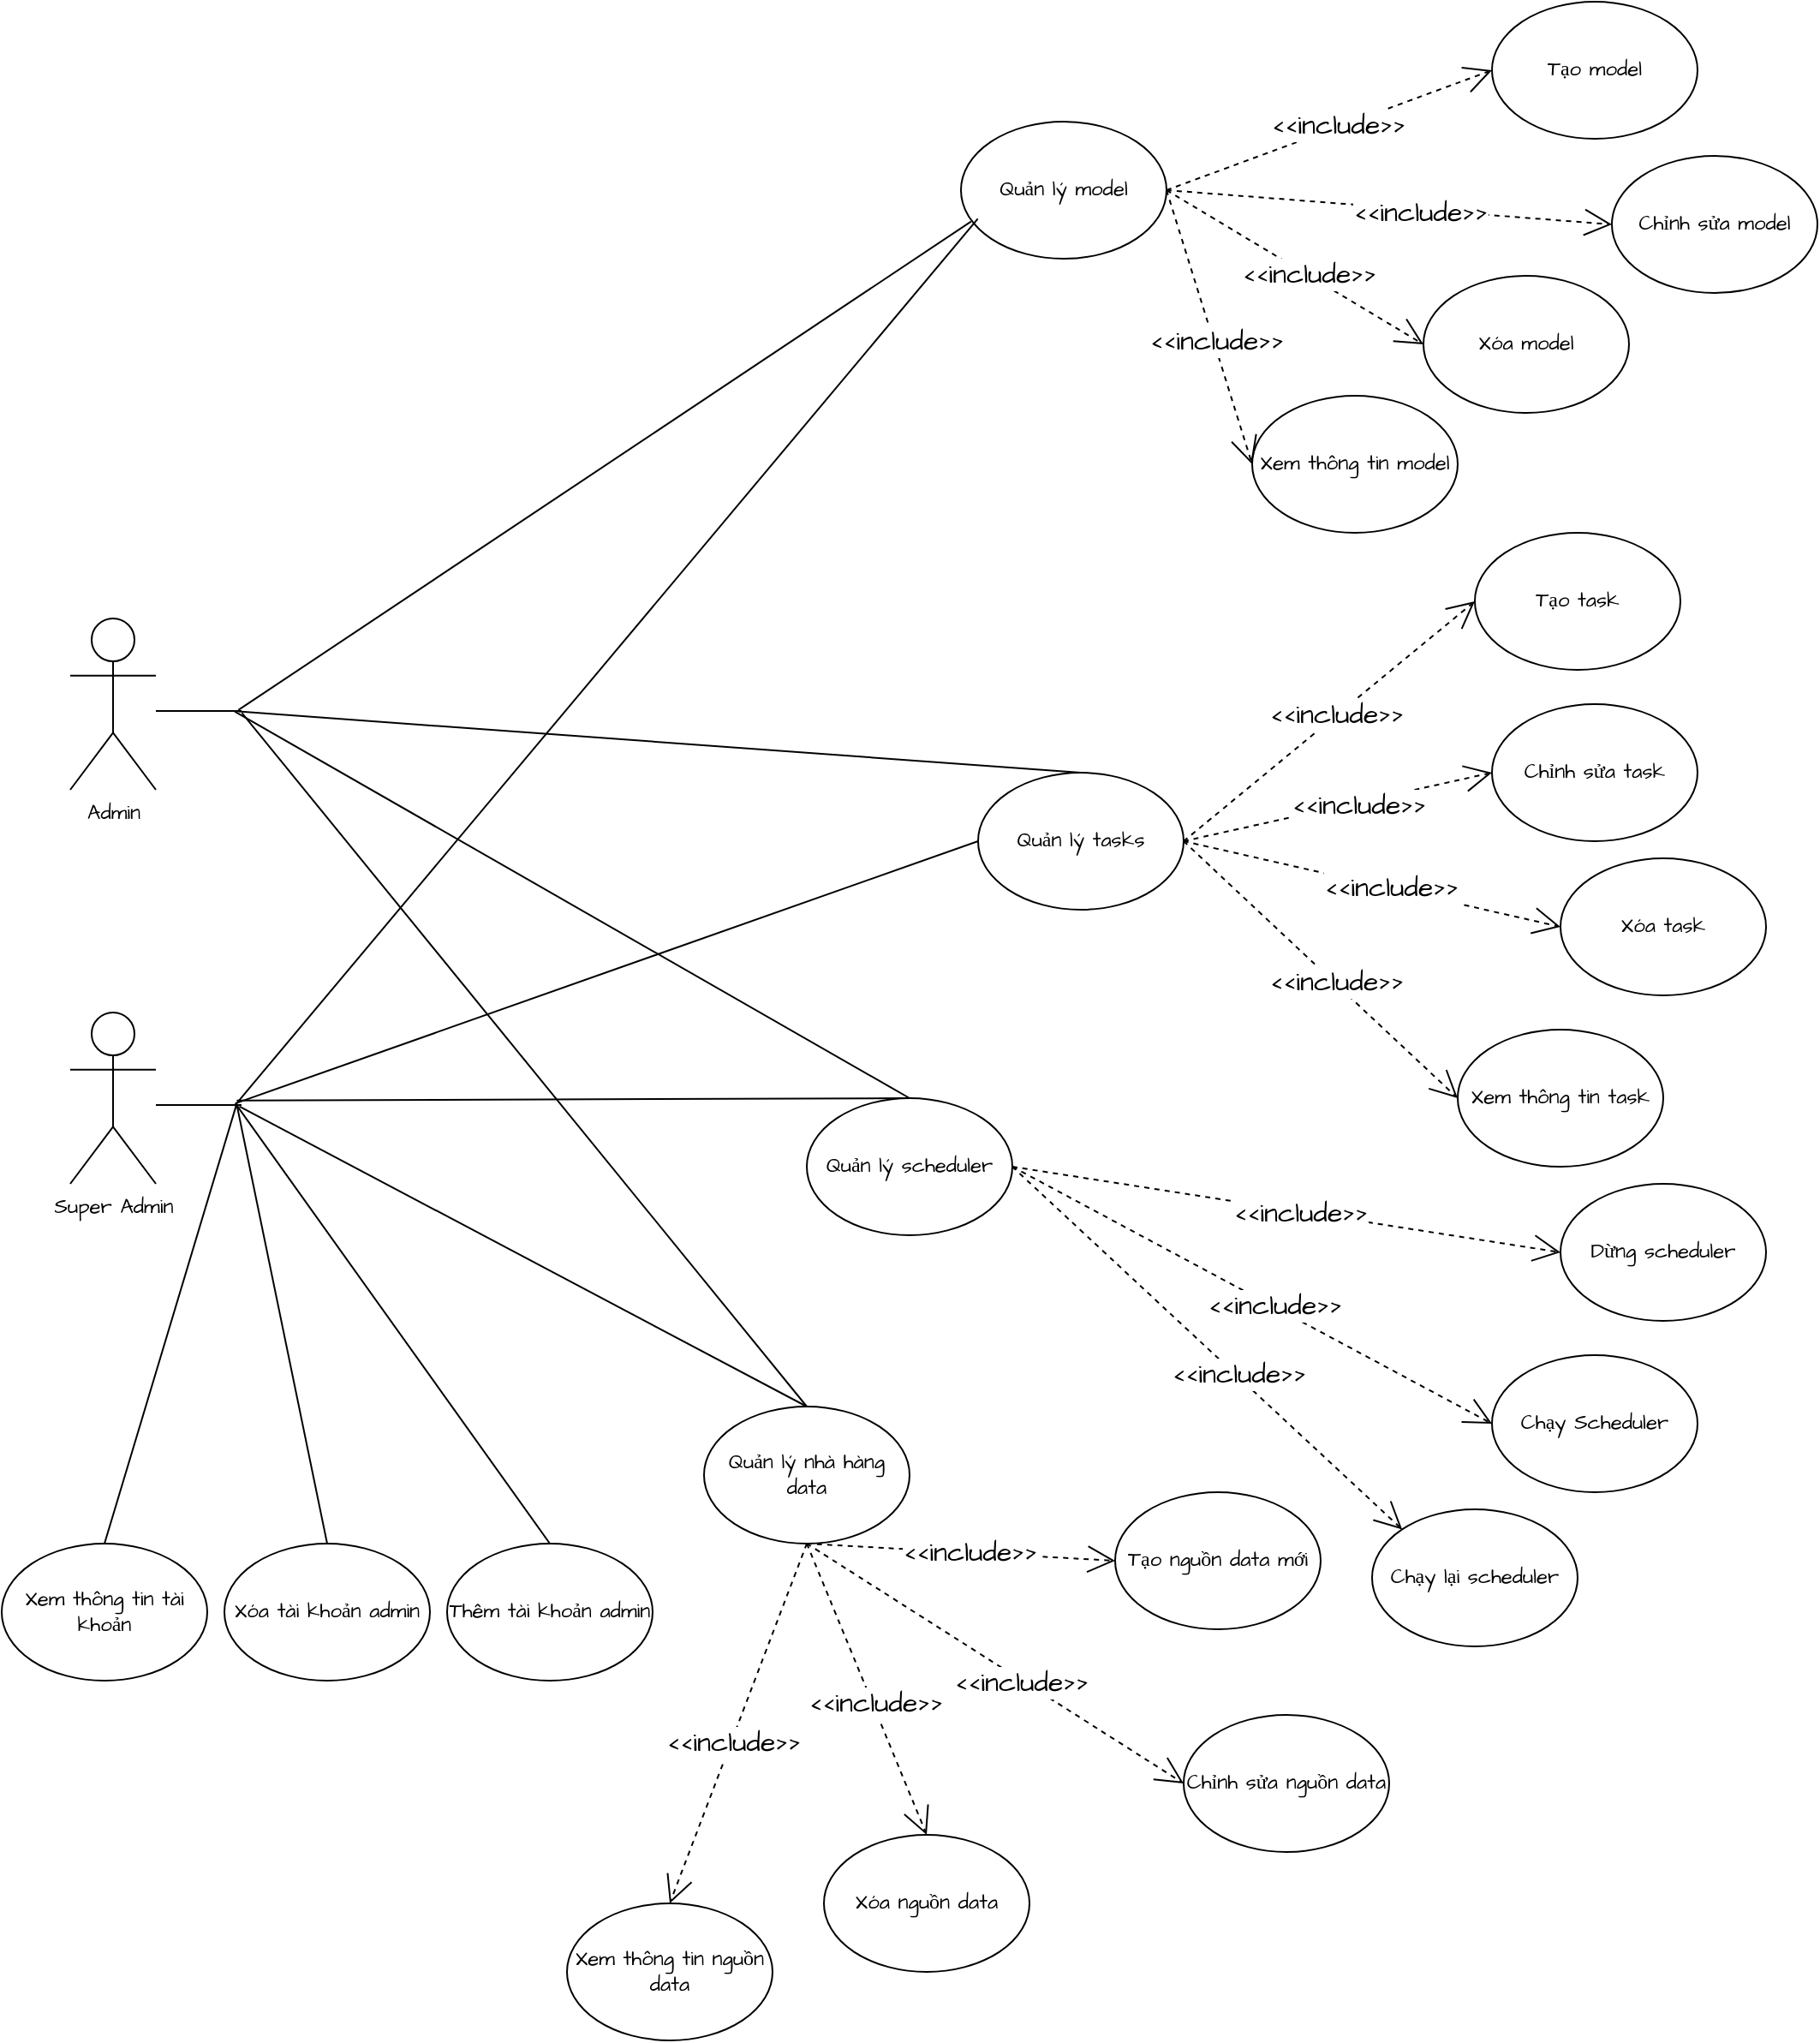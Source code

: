 <mxfile version="28.0.4">
  <diagram id="crDgKYAC4sgPaBMP0vJV" name="Page-1">
    <mxGraphModel dx="3426" dy="2045" grid="1" gridSize="10" guides="1" tooltips="1" connect="1" arrows="1" fold="1" page="1" pageScale="1" pageWidth="1100" pageHeight="850" math="0" shadow="0">
      <root>
        <mxCell id="0" />
        <mxCell id="1" parent="0" />
        <mxCell id="pz74ikTeV96kR6cz_8VZ-16" style="edgeStyle=none;curved=1;rounded=0;orthogonalLoop=1;jettySize=auto;html=1;exitX=0.963;exitY=0.434;exitDx=0;exitDy=0;exitPerimeter=0;entryX=0.049;entryY=0.729;entryDx=0;entryDy=0;fontFamily=Architects Daughter;fontSource=https%3A%2F%2Ffonts.googleapis.com%2Fcss%3Ffamily%3DArchitects%2BDaughter;fontSize=16;startSize=14;endArrow=none;endSize=14;sourcePerimeterSpacing=8;targetPerimeterSpacing=8;endFill=0;entryPerimeter=0;" edge="1" parent="1" source="pz74ikTeV96kR6cz_8VZ-74" target="pz74ikTeV96kR6cz_8VZ-12">
          <mxGeometry relative="1" as="geometry" />
        </mxCell>
        <mxCell id="pz74ikTeV96kR6cz_8VZ-24" style="edgeStyle=none;curved=1;rounded=0;orthogonalLoop=1;jettySize=auto;html=1;exitX=0.963;exitY=0.539;exitDx=0;exitDy=0;exitPerimeter=0;entryX=0.5;entryY=0;entryDx=0;entryDy=0;fontFamily=Architects Daughter;fontSource=https%3A%2F%2Ffonts.googleapis.com%2Fcss%3Ffamily%3DArchitects%2BDaughter;fontSize=16;startSize=14;endArrow=none;endSize=14;sourcePerimeterSpacing=8;targetPerimeterSpacing=8;endFill=0;" edge="1" parent="1" source="pz74ikTeV96kR6cz_8VZ-74" target="pz74ikTeV96kR6cz_8VZ-23">
          <mxGeometry relative="1" as="geometry" />
        </mxCell>
        <mxCell id="pz74ikTeV96kR6cz_8VZ-26" style="edgeStyle=none;curved=1;rounded=0;orthogonalLoop=1;jettySize=auto;html=1;exitX=0.921;exitY=0.539;exitDx=0;exitDy=0;exitPerimeter=0;entryX=0.5;entryY=0;entryDx=0;entryDy=0;fontFamily=Architects Daughter;fontSource=https%3A%2F%2Ffonts.googleapis.com%2Fcss%3Ffamily%3DArchitects%2BDaughter;fontSize=16;startSize=14;endArrow=none;endSize=14;sourcePerimeterSpacing=8;targetPerimeterSpacing=8;endFill=0;" edge="1" parent="1" source="pz74ikTeV96kR6cz_8VZ-74" target="pz74ikTeV96kR6cz_8VZ-25">
          <mxGeometry relative="1" as="geometry" />
        </mxCell>
        <mxCell id="pz74ikTeV96kR6cz_8VZ-28" style="edgeStyle=none;curved=1;rounded=0;orthogonalLoop=1;jettySize=auto;html=1;exitX=1.005;exitY=0.645;exitDx=0;exitDy=0;exitPerimeter=0;entryX=0.5;entryY=0;entryDx=0;entryDy=0;fontFamily=Architects Daughter;fontSource=https%3A%2F%2Ffonts.googleapis.com%2Fcss%3Ffamily%3DArchitects%2BDaughter;fontSize=16;startSize=14;endArrow=none;endSize=14;sourcePerimeterSpacing=8;targetPerimeterSpacing=8;endFill=0;" edge="1" parent="1" source="pz74ikTeV96kR6cz_8VZ-74" target="pz74ikTeV96kR6cz_8VZ-27">
          <mxGeometry relative="1" as="geometry" />
        </mxCell>
        <mxCell id="pz74ikTeV96kR6cz_8VZ-2" value="Admin" style="shape=umlActor;verticalLabelPosition=bottom;verticalAlign=top;html=1;outlineConnect=0;fontFamily=Architects Daughter;fontSource=https%3A%2F%2Ffonts.googleapis.com%2Fcss%3Ffamily%3DArchitects%2BDaughter;" vertex="1" parent="1">
          <mxGeometry x="-50" y="320" width="50" height="100" as="geometry" />
        </mxCell>
        <mxCell id="pz74ikTeV96kR6cz_8VZ-5" value="Tạo model" style="ellipse;whiteSpace=wrap;html=1;fontFamily=Architects Daughter;fontSource=https%3A%2F%2Ffonts.googleapis.com%2Fcss%3Ffamily%3DArchitects%2BDaughter;" vertex="1" parent="1">
          <mxGeometry x="780" y="-40" width="120" height="80" as="geometry" />
        </mxCell>
        <mxCell id="pz74ikTeV96kR6cz_8VZ-7" value="Chỉnh sửa model" style="ellipse;whiteSpace=wrap;html=1;fontFamily=Architects Daughter;fontSource=https%3A%2F%2Ffonts.googleapis.com%2Fcss%3Ffamily%3DArchitects%2BDaughter;" vertex="1" parent="1">
          <mxGeometry x="850" y="50" width="120" height="80" as="geometry" />
        </mxCell>
        <mxCell id="pz74ikTeV96kR6cz_8VZ-9" value="Xóa model" style="ellipse;whiteSpace=wrap;html=1;fontFamily=Architects Daughter;fontSource=https%3A%2F%2Ffonts.googleapis.com%2Fcss%3Ffamily%3DArchitects%2BDaughter;" vertex="1" parent="1">
          <mxGeometry x="740" y="120" width="120" height="80" as="geometry" />
        </mxCell>
        <mxCell id="pz74ikTeV96kR6cz_8VZ-13" style="edgeStyle=none;curved=1;rounded=0;orthogonalLoop=1;jettySize=auto;html=1;exitX=1;exitY=0.5;exitDx=0;exitDy=0;entryX=0;entryY=0.5;entryDx=0;entryDy=0;fontFamily=Architects Daughter;fontSource=https%3A%2F%2Ffonts.googleapis.com%2Fcss%3Ffamily%3DArchitects%2BDaughter;fontSize=16;startSize=14;endArrow=open;endSize=14;sourcePerimeterSpacing=8;targetPerimeterSpacing=8;dashed=1;" edge="1" parent="1" source="pz74ikTeV96kR6cz_8VZ-12" target="pz74ikTeV96kR6cz_8VZ-5">
          <mxGeometry relative="1" as="geometry" />
        </mxCell>
        <mxCell id="pz74ikTeV96kR6cz_8VZ-17" value="&amp;lt;&amp;lt;include&amp;gt;&amp;gt;" style="edgeLabel;html=1;align=center;verticalAlign=middle;resizable=0;points=[];fontSize=16;fontFamily=Architects Daughter;fontSource=https%3A%2F%2Ffonts.googleapis.com%2Fcss%3Ffamily%3DArchitects%2BDaughter;" vertex="1" connectable="0" parent="pz74ikTeV96kR6cz_8VZ-13">
          <mxGeometry x="0.053" y="1" relative="1" as="geometry">
            <mxPoint as="offset" />
          </mxGeometry>
        </mxCell>
        <mxCell id="pz74ikTeV96kR6cz_8VZ-14" style="edgeStyle=none;curved=1;rounded=0;orthogonalLoop=1;jettySize=auto;html=1;exitX=1;exitY=0.5;exitDx=0;exitDy=0;entryX=0;entryY=0.5;entryDx=0;entryDy=0;fontFamily=Architects Daughter;fontSource=https%3A%2F%2Ffonts.googleapis.com%2Fcss%3Ffamily%3DArchitects%2BDaughter;fontSize=16;startSize=14;endArrow=open;endSize=14;sourcePerimeterSpacing=8;targetPerimeterSpacing=8;dashed=1;" edge="1" parent="1" source="pz74ikTeV96kR6cz_8VZ-12" target="pz74ikTeV96kR6cz_8VZ-7">
          <mxGeometry relative="1" as="geometry" />
        </mxCell>
        <mxCell id="pz74ikTeV96kR6cz_8VZ-18" value="&amp;lt;&amp;lt;include&amp;gt;&amp;gt;" style="edgeLabel;html=1;align=center;verticalAlign=middle;resizable=0;points=[];fontSize=16;fontFamily=Architects Daughter;fontSource=https%3A%2F%2Ffonts.googleapis.com%2Fcss%3Ffamily%3DArchitects%2BDaughter;" vertex="1" connectable="0" parent="pz74ikTeV96kR6cz_8VZ-14">
          <mxGeometry x="0.136" y="-1" relative="1" as="geometry">
            <mxPoint as="offset" />
          </mxGeometry>
        </mxCell>
        <mxCell id="pz74ikTeV96kR6cz_8VZ-15" style="edgeStyle=none;curved=1;rounded=0;orthogonalLoop=1;jettySize=auto;html=1;exitX=1;exitY=0.5;exitDx=0;exitDy=0;entryX=0;entryY=0.5;entryDx=0;entryDy=0;fontFamily=Architects Daughter;fontSource=https%3A%2F%2Ffonts.googleapis.com%2Fcss%3Ffamily%3DArchitects%2BDaughter;fontSize=16;startSize=14;endArrow=open;endSize=14;sourcePerimeterSpacing=8;targetPerimeterSpacing=8;dashed=1;" edge="1" parent="1" source="pz74ikTeV96kR6cz_8VZ-12" target="pz74ikTeV96kR6cz_8VZ-9">
          <mxGeometry relative="1" as="geometry" />
        </mxCell>
        <mxCell id="pz74ikTeV96kR6cz_8VZ-19" value="&amp;lt;&amp;lt;include&amp;gt;&amp;gt;" style="edgeLabel;html=1;align=center;verticalAlign=middle;resizable=0;points=[];fontSize=16;fontFamily=Architects Daughter;fontSource=https%3A%2F%2Ffonts.googleapis.com%2Fcss%3Ffamily%3DArchitects%2BDaughter;" vertex="1" connectable="0" parent="pz74ikTeV96kR6cz_8VZ-15">
          <mxGeometry x="0.1" y="1" relative="1" as="geometry">
            <mxPoint as="offset" />
          </mxGeometry>
        </mxCell>
        <mxCell id="pz74ikTeV96kR6cz_8VZ-12" value="Quản lý model" style="ellipse;whiteSpace=wrap;html=1;fontFamily=Architects Daughter;fontSource=https%3A%2F%2Ffonts.googleapis.com%2Fcss%3Ffamily%3DArchitects%2BDaughter;" vertex="1" parent="1">
          <mxGeometry x="470" y="30" width="120" height="80" as="geometry" />
        </mxCell>
        <mxCell id="pz74ikTeV96kR6cz_8VZ-20" value="Xem thông tin model" style="ellipse;whiteSpace=wrap;html=1;fontFamily=Architects Daughter;fontSource=https%3A%2F%2Ffonts.googleapis.com%2Fcss%3Ffamily%3DArchitects%2BDaughter;" vertex="1" parent="1">
          <mxGeometry x="640" y="190" width="120" height="80" as="geometry" />
        </mxCell>
        <mxCell id="pz74ikTeV96kR6cz_8VZ-21" style="edgeStyle=none;curved=1;rounded=0;orthogonalLoop=1;jettySize=auto;html=1;exitX=1;exitY=0.5;exitDx=0;exitDy=0;entryX=0;entryY=0.5;entryDx=0;entryDy=0;fontFamily=Architects Daughter;fontSource=https%3A%2F%2Ffonts.googleapis.com%2Fcss%3Ffamily%3DArchitects%2BDaughter;fontSize=16;startSize=14;endArrow=open;endSize=14;sourcePerimeterSpacing=8;targetPerimeterSpacing=8;dashed=1;" edge="1" parent="1" source="pz74ikTeV96kR6cz_8VZ-12" target="pz74ikTeV96kR6cz_8VZ-20">
          <mxGeometry relative="1" as="geometry">
            <mxPoint x="600" y="120" as="sourcePoint" />
            <mxPoint x="860" y="260" as="targetPoint" />
          </mxGeometry>
        </mxCell>
        <mxCell id="pz74ikTeV96kR6cz_8VZ-22" value="&amp;lt;&amp;lt;include&amp;gt;&amp;gt;" style="edgeLabel;html=1;align=center;verticalAlign=middle;resizable=0;points=[];fontSize=16;fontFamily=Architects Daughter;fontSource=https%3A%2F%2Ffonts.googleapis.com%2Fcss%3Ffamily%3DArchitects%2BDaughter;" vertex="1" connectable="0" parent="pz74ikTeV96kR6cz_8VZ-21">
          <mxGeometry x="0.1" y="1" relative="1" as="geometry">
            <mxPoint as="offset" />
          </mxGeometry>
        </mxCell>
        <mxCell id="pz74ikTeV96kR6cz_8VZ-23" value="Quản lý tasks" style="ellipse;whiteSpace=wrap;html=1;fontFamily=Architects Daughter;fontSource=https%3A%2F%2Ffonts.googleapis.com%2Fcss%3Ffamily%3DArchitects%2BDaughter;" vertex="1" parent="1">
          <mxGeometry x="480" y="410" width="120" height="80" as="geometry" />
        </mxCell>
        <mxCell id="pz74ikTeV96kR6cz_8VZ-45" style="edgeStyle=none;curved=1;rounded=0;orthogonalLoop=1;jettySize=auto;html=1;exitX=1;exitY=0.5;exitDx=0;exitDy=0;entryX=0;entryY=0.5;entryDx=0;entryDy=0;fontFamily=Architects Daughter;fontSource=https%3A%2F%2Ffonts.googleapis.com%2Fcss%3Ffamily%3DArchitects%2BDaughter;fontSize=16;startSize=14;endArrow=open;endSize=14;sourcePerimeterSpacing=8;targetPerimeterSpacing=8;dashed=1;" edge="1" parent="1" source="pz74ikTeV96kR6cz_8VZ-25" target="pz74ikTeV96kR6cz_8VZ-42">
          <mxGeometry relative="1" as="geometry" />
        </mxCell>
        <mxCell id="pz74ikTeV96kR6cz_8VZ-48" value="&amp;lt;&amp;lt;include&amp;gt;&amp;gt;" style="edgeLabel;html=1;align=center;verticalAlign=middle;resizable=0;points=[];fontSize=16;fontFamily=Architects Daughter;fontSource=https%3A%2F%2Ffonts.googleapis.com%2Fcss%3Ffamily%3DArchitects%2BDaughter;" vertex="1" connectable="0" parent="pz74ikTeV96kR6cz_8VZ-45">
          <mxGeometry x="0.056" relative="1" as="geometry">
            <mxPoint x="-1" as="offset" />
          </mxGeometry>
        </mxCell>
        <mxCell id="pz74ikTeV96kR6cz_8VZ-46" style="edgeStyle=none;curved=1;rounded=0;orthogonalLoop=1;jettySize=auto;html=1;exitX=1;exitY=0.5;exitDx=0;exitDy=0;entryX=0;entryY=0.5;entryDx=0;entryDy=0;fontFamily=Architects Daughter;fontSource=https%3A%2F%2Ffonts.googleapis.com%2Fcss%3Ffamily%3DArchitects%2BDaughter;fontSize=16;startSize=14;endArrow=open;endSize=14;sourcePerimeterSpacing=8;targetPerimeterSpacing=8;dashed=1;" edge="1" parent="1" source="pz74ikTeV96kR6cz_8VZ-25" target="pz74ikTeV96kR6cz_8VZ-43">
          <mxGeometry relative="1" as="geometry" />
        </mxCell>
        <mxCell id="pz74ikTeV96kR6cz_8VZ-49" value="&amp;lt;&amp;lt;include&amp;gt;&amp;gt;" style="edgeLabel;html=1;align=center;verticalAlign=middle;resizable=0;points=[];fontSize=16;fontFamily=Architects Daughter;fontSource=https%3A%2F%2Ffonts.googleapis.com%2Fcss%3Ffamily%3DArchitects%2BDaughter;" vertex="1" connectable="0" parent="pz74ikTeV96kR6cz_8VZ-46">
          <mxGeometry x="0.09" y="1" relative="1" as="geometry">
            <mxPoint as="offset" />
          </mxGeometry>
        </mxCell>
        <mxCell id="pz74ikTeV96kR6cz_8VZ-47" style="edgeStyle=none;curved=1;rounded=0;orthogonalLoop=1;jettySize=auto;html=1;exitX=1;exitY=0.5;exitDx=0;exitDy=0;entryX=0;entryY=0;entryDx=0;entryDy=0;fontFamily=Architects Daughter;fontSource=https%3A%2F%2Ffonts.googleapis.com%2Fcss%3Ffamily%3DArchitects%2BDaughter;fontSize=16;startSize=14;endArrow=open;endSize=14;sourcePerimeterSpacing=8;targetPerimeterSpacing=8;dashed=1;" edge="1" parent="1" source="pz74ikTeV96kR6cz_8VZ-25" target="pz74ikTeV96kR6cz_8VZ-44">
          <mxGeometry relative="1" as="geometry" />
        </mxCell>
        <mxCell id="pz74ikTeV96kR6cz_8VZ-50" value="&amp;lt;&amp;lt;include&amp;gt;&amp;gt;" style="edgeLabel;html=1;align=center;verticalAlign=middle;resizable=0;points=[];fontSize=16;fontFamily=Architects Daughter;fontSource=https%3A%2F%2Ffonts.googleapis.com%2Fcss%3Ffamily%3DArchitects%2BDaughter;" vertex="1" connectable="0" parent="pz74ikTeV96kR6cz_8VZ-47">
          <mxGeometry x="0.149" y="1" relative="1" as="geometry">
            <mxPoint as="offset" />
          </mxGeometry>
        </mxCell>
        <mxCell id="pz74ikTeV96kR6cz_8VZ-25" value="Quản lý scheduler" style="ellipse;whiteSpace=wrap;html=1;fontFamily=Architects Daughter;fontSource=https%3A%2F%2Ffonts.googleapis.com%2Fcss%3Ffamily%3DArchitects%2BDaughter;" vertex="1" parent="1">
          <mxGeometry x="380" y="600" width="120" height="80" as="geometry" />
        </mxCell>
        <mxCell id="pz74ikTeV96kR6cz_8VZ-27" value="Quản lý nhà hàng data" style="ellipse;whiteSpace=wrap;html=1;fontFamily=Architects Daughter;fontSource=https%3A%2F%2Ffonts.googleapis.com%2Fcss%3Ffamily%3DArchitects%2BDaughter;" vertex="1" parent="1">
          <mxGeometry x="320" y="780" width="120" height="80" as="geometry" />
        </mxCell>
        <mxCell id="pz74ikTeV96kR6cz_8VZ-30" value="Tạo task" style="ellipse;whiteSpace=wrap;html=1;fontFamily=Architects Daughter;fontSource=https%3A%2F%2Ffonts.googleapis.com%2Fcss%3Ffamily%3DArchitects%2BDaughter;" vertex="1" parent="1">
          <mxGeometry x="770" y="270" width="120" height="80" as="geometry" />
        </mxCell>
        <mxCell id="pz74ikTeV96kR6cz_8VZ-31" value="Chỉnh sửa task" style="ellipse;whiteSpace=wrap;html=1;fontFamily=Architects Daughter;fontSource=https%3A%2F%2Ffonts.googleapis.com%2Fcss%3Ffamily%3DArchitects%2BDaughter;" vertex="1" parent="1">
          <mxGeometry x="780" y="370" width="120" height="80" as="geometry" />
        </mxCell>
        <mxCell id="pz74ikTeV96kR6cz_8VZ-32" value="Xóa task" style="ellipse;whiteSpace=wrap;html=1;fontFamily=Architects Daughter;fontSource=https%3A%2F%2Ffonts.googleapis.com%2Fcss%3Ffamily%3DArchitects%2BDaughter;" vertex="1" parent="1">
          <mxGeometry x="820" y="460" width="120" height="80" as="geometry" />
        </mxCell>
        <mxCell id="pz74ikTeV96kR6cz_8VZ-33" style="edgeStyle=none;curved=1;rounded=0;orthogonalLoop=1;jettySize=auto;html=1;exitX=1;exitY=0.5;exitDx=0;exitDy=0;entryX=0;entryY=0.5;entryDx=0;entryDy=0;fontFamily=Architects Daughter;fontSource=https%3A%2F%2Ffonts.googleapis.com%2Fcss%3Ffamily%3DArchitects%2BDaughter;fontSize=16;startSize=14;endArrow=open;endSize=14;sourcePerimeterSpacing=8;targetPerimeterSpacing=8;dashed=1;" edge="1" target="pz74ikTeV96kR6cz_8VZ-30" parent="1" source="pz74ikTeV96kR6cz_8VZ-23">
          <mxGeometry relative="1" as="geometry">
            <mxPoint x="780" y="440" as="sourcePoint" />
          </mxGeometry>
        </mxCell>
        <mxCell id="pz74ikTeV96kR6cz_8VZ-34" value="&amp;lt;&amp;lt;include&amp;gt;&amp;gt;" style="edgeLabel;html=1;align=center;verticalAlign=middle;resizable=0;points=[];fontSize=16;fontFamily=Architects Daughter;fontSource=https%3A%2F%2Ffonts.googleapis.com%2Fcss%3Ffamily%3DArchitects%2BDaughter;" vertex="1" connectable="0" parent="pz74ikTeV96kR6cz_8VZ-33">
          <mxGeometry x="0.053" y="1" relative="1" as="geometry">
            <mxPoint as="offset" />
          </mxGeometry>
        </mxCell>
        <mxCell id="pz74ikTeV96kR6cz_8VZ-35" style="edgeStyle=none;curved=1;rounded=0;orthogonalLoop=1;jettySize=auto;html=1;exitX=1;exitY=0.5;exitDx=0;exitDy=0;entryX=0;entryY=0.5;entryDx=0;entryDy=0;fontFamily=Architects Daughter;fontSource=https%3A%2F%2Ffonts.googleapis.com%2Fcss%3Ffamily%3DArchitects%2BDaughter;fontSize=16;startSize=14;endArrow=open;endSize=14;sourcePerimeterSpacing=8;targetPerimeterSpacing=8;dashed=1;" edge="1" target="pz74ikTeV96kR6cz_8VZ-31" parent="1" source="pz74ikTeV96kR6cz_8VZ-23">
          <mxGeometry relative="1" as="geometry">
            <mxPoint x="780" y="440" as="sourcePoint" />
          </mxGeometry>
        </mxCell>
        <mxCell id="pz74ikTeV96kR6cz_8VZ-36" value="&amp;lt;&amp;lt;include&amp;gt;&amp;gt;" style="edgeLabel;html=1;align=center;verticalAlign=middle;resizable=0;points=[];fontSize=16;fontFamily=Architects Daughter;fontSource=https%3A%2F%2Ffonts.googleapis.com%2Fcss%3Ffamily%3DArchitects%2BDaughter;" vertex="1" connectable="0" parent="pz74ikTeV96kR6cz_8VZ-35">
          <mxGeometry x="0.136" y="-1" relative="1" as="geometry">
            <mxPoint as="offset" />
          </mxGeometry>
        </mxCell>
        <mxCell id="pz74ikTeV96kR6cz_8VZ-37" style="edgeStyle=none;curved=1;rounded=0;orthogonalLoop=1;jettySize=auto;html=1;exitX=1;exitY=0.5;exitDx=0;exitDy=0;entryX=0;entryY=0.5;entryDx=0;entryDy=0;fontFamily=Architects Daughter;fontSource=https%3A%2F%2Ffonts.googleapis.com%2Fcss%3Ffamily%3DArchitects%2BDaughter;fontSize=16;startSize=14;endArrow=open;endSize=14;sourcePerimeterSpacing=8;targetPerimeterSpacing=8;dashed=1;" edge="1" target="pz74ikTeV96kR6cz_8VZ-32" parent="1" source="pz74ikTeV96kR6cz_8VZ-23">
          <mxGeometry relative="1" as="geometry">
            <mxPoint x="780" y="440" as="sourcePoint" />
          </mxGeometry>
        </mxCell>
        <mxCell id="pz74ikTeV96kR6cz_8VZ-38" value="&amp;lt;&amp;lt;include&amp;gt;&amp;gt;" style="edgeLabel;html=1;align=center;verticalAlign=middle;resizable=0;points=[];fontSize=16;fontFamily=Architects Daughter;fontSource=https%3A%2F%2Ffonts.googleapis.com%2Fcss%3Ffamily%3DArchitects%2BDaughter;" vertex="1" connectable="0" parent="pz74ikTeV96kR6cz_8VZ-37">
          <mxGeometry x="0.1" y="1" relative="1" as="geometry">
            <mxPoint as="offset" />
          </mxGeometry>
        </mxCell>
        <mxCell id="pz74ikTeV96kR6cz_8VZ-39" value="Xem thông tin task" style="ellipse;whiteSpace=wrap;html=1;fontFamily=Architects Daughter;fontSource=https%3A%2F%2Ffonts.googleapis.com%2Fcss%3Ffamily%3DArchitects%2BDaughter;" vertex="1" parent="1">
          <mxGeometry x="760" y="560" width="120" height="80" as="geometry" />
        </mxCell>
        <mxCell id="pz74ikTeV96kR6cz_8VZ-40" style="edgeStyle=none;curved=1;rounded=0;orthogonalLoop=1;jettySize=auto;html=1;exitX=1;exitY=0.5;exitDx=0;exitDy=0;entryX=0;entryY=0.5;entryDx=0;entryDy=0;fontFamily=Architects Daughter;fontSource=https%3A%2F%2Ffonts.googleapis.com%2Fcss%3Ffamily%3DArchitects%2BDaughter;fontSize=16;startSize=14;endArrow=open;endSize=14;sourcePerimeterSpacing=8;targetPerimeterSpacing=8;dashed=1;" edge="1" target="pz74ikTeV96kR6cz_8VZ-39" parent="1" source="pz74ikTeV96kR6cz_8VZ-23">
          <mxGeometry relative="1" as="geometry">
            <mxPoint x="780" y="440" as="sourcePoint" />
            <mxPoint x="1050" y="630" as="targetPoint" />
          </mxGeometry>
        </mxCell>
        <mxCell id="pz74ikTeV96kR6cz_8VZ-41" value="&amp;lt;&amp;lt;include&amp;gt;&amp;gt;" style="edgeLabel;html=1;align=center;verticalAlign=middle;resizable=0;points=[];fontSize=16;fontFamily=Architects Daughter;fontSource=https%3A%2F%2Ffonts.googleapis.com%2Fcss%3Ffamily%3DArchitects%2BDaughter;" vertex="1" connectable="0" parent="pz74ikTeV96kR6cz_8VZ-40">
          <mxGeometry x="0.1" y="1" relative="1" as="geometry">
            <mxPoint as="offset" />
          </mxGeometry>
        </mxCell>
        <mxCell id="pz74ikTeV96kR6cz_8VZ-42" value="Dừng scheduler" style="ellipse;whiteSpace=wrap;html=1;fontFamily=Architects Daughter;fontSource=https%3A%2F%2Ffonts.googleapis.com%2Fcss%3Ffamily%3DArchitects%2BDaughter;" vertex="1" parent="1">
          <mxGeometry x="820" y="650" width="120" height="80" as="geometry" />
        </mxCell>
        <mxCell id="pz74ikTeV96kR6cz_8VZ-43" value="Chạy Scheduler" style="ellipse;whiteSpace=wrap;html=1;fontFamily=Architects Daughter;fontSource=https%3A%2F%2Ffonts.googleapis.com%2Fcss%3Ffamily%3DArchitects%2BDaughter;" vertex="1" parent="1">
          <mxGeometry x="780" y="750" width="120" height="80" as="geometry" />
        </mxCell>
        <mxCell id="pz74ikTeV96kR6cz_8VZ-44" value="Chạy lại scheduler" style="ellipse;whiteSpace=wrap;html=1;fontFamily=Architects Daughter;fontSource=https%3A%2F%2Ffonts.googleapis.com%2Fcss%3Ffamily%3DArchitects%2BDaughter;" vertex="1" parent="1">
          <mxGeometry x="710" y="840" width="120" height="80" as="geometry" />
        </mxCell>
        <mxCell id="pz74ikTeV96kR6cz_8VZ-51" value="Tạo nguồn data mới" style="ellipse;whiteSpace=wrap;html=1;fontFamily=Architects Daughter;fontSource=https%3A%2F%2Ffonts.googleapis.com%2Fcss%3Ffamily%3DArchitects%2BDaughter;" vertex="1" parent="1">
          <mxGeometry x="560" y="830" width="120" height="80" as="geometry" />
        </mxCell>
        <mxCell id="pz74ikTeV96kR6cz_8VZ-52" value="Chỉnh sửa nguồn data" style="ellipse;whiteSpace=wrap;html=1;fontFamily=Architects Daughter;fontSource=https%3A%2F%2Ffonts.googleapis.com%2Fcss%3Ffamily%3DArchitects%2BDaughter;" vertex="1" parent="1">
          <mxGeometry x="600" y="960" width="120" height="80" as="geometry" />
        </mxCell>
        <mxCell id="pz74ikTeV96kR6cz_8VZ-53" value="Xóa nguồn data" style="ellipse;whiteSpace=wrap;html=1;fontFamily=Architects Daughter;fontSource=https%3A%2F%2Ffonts.googleapis.com%2Fcss%3Ffamily%3DArchitects%2BDaughter;" vertex="1" parent="1">
          <mxGeometry x="390" y="1030" width="120" height="80" as="geometry" />
        </mxCell>
        <mxCell id="pz74ikTeV96kR6cz_8VZ-54" style="edgeStyle=none;curved=1;rounded=0;orthogonalLoop=1;jettySize=auto;html=1;exitX=0.5;exitY=1;exitDx=0;exitDy=0;entryX=0;entryY=0.5;entryDx=0;entryDy=0;fontFamily=Architects Daughter;fontSource=https%3A%2F%2Ffonts.googleapis.com%2Fcss%3Ffamily%3DArchitects%2BDaughter;fontSize=16;startSize=14;endArrow=open;endSize=14;sourcePerimeterSpacing=8;targetPerimeterSpacing=8;dashed=1;" edge="1" target="pz74ikTeV96kR6cz_8VZ-51" parent="1" source="pz74ikTeV96kR6cz_8VZ-27">
          <mxGeometry relative="1" as="geometry">
            <mxPoint x="350" y="960" as="sourcePoint" />
          </mxGeometry>
        </mxCell>
        <mxCell id="pz74ikTeV96kR6cz_8VZ-55" value="&amp;lt;&amp;lt;include&amp;gt;&amp;gt;" style="edgeLabel;html=1;align=center;verticalAlign=middle;resizable=0;points=[];fontSize=16;fontFamily=Architects Daughter;fontSource=https%3A%2F%2Ffonts.googleapis.com%2Fcss%3Ffamily%3DArchitects%2BDaughter;" vertex="1" connectable="0" parent="pz74ikTeV96kR6cz_8VZ-54">
          <mxGeometry x="0.053" y="1" relative="1" as="geometry">
            <mxPoint as="offset" />
          </mxGeometry>
        </mxCell>
        <mxCell id="pz74ikTeV96kR6cz_8VZ-56" style="edgeStyle=none;curved=1;rounded=0;orthogonalLoop=1;jettySize=auto;html=1;exitX=0.5;exitY=1;exitDx=0;exitDy=0;entryX=0;entryY=0.5;entryDx=0;entryDy=0;fontFamily=Architects Daughter;fontSource=https%3A%2F%2Ffonts.googleapis.com%2Fcss%3Ffamily%3DArchitects%2BDaughter;fontSize=16;startSize=14;endArrow=open;endSize=14;sourcePerimeterSpacing=8;targetPerimeterSpacing=8;dashed=1;" edge="1" target="pz74ikTeV96kR6cz_8VZ-52" parent="1" source="pz74ikTeV96kR6cz_8VZ-27">
          <mxGeometry relative="1" as="geometry">
            <mxPoint x="350" y="960" as="sourcePoint" />
          </mxGeometry>
        </mxCell>
        <mxCell id="pz74ikTeV96kR6cz_8VZ-57" value="&amp;lt;&amp;lt;include&amp;gt;&amp;gt;" style="edgeLabel;html=1;align=center;verticalAlign=middle;resizable=0;points=[];fontSize=16;fontFamily=Architects Daughter;fontSource=https%3A%2F%2Ffonts.googleapis.com%2Fcss%3Ffamily%3DArchitects%2BDaughter;" vertex="1" connectable="0" parent="pz74ikTeV96kR6cz_8VZ-56">
          <mxGeometry x="0.136" y="-1" relative="1" as="geometry">
            <mxPoint as="offset" />
          </mxGeometry>
        </mxCell>
        <mxCell id="pz74ikTeV96kR6cz_8VZ-58" style="edgeStyle=none;curved=1;rounded=0;orthogonalLoop=1;jettySize=auto;html=1;exitX=0.5;exitY=1;exitDx=0;exitDy=0;entryX=0.5;entryY=0;entryDx=0;entryDy=0;fontFamily=Architects Daughter;fontSource=https%3A%2F%2Ffonts.googleapis.com%2Fcss%3Ffamily%3DArchitects%2BDaughter;fontSize=16;startSize=14;endArrow=open;endSize=14;sourcePerimeterSpacing=8;targetPerimeterSpacing=8;dashed=1;" edge="1" target="pz74ikTeV96kR6cz_8VZ-53" parent="1" source="pz74ikTeV96kR6cz_8VZ-27">
          <mxGeometry relative="1" as="geometry">
            <mxPoint x="350" y="960" as="sourcePoint" />
          </mxGeometry>
        </mxCell>
        <mxCell id="pz74ikTeV96kR6cz_8VZ-59" value="&amp;lt;&amp;lt;include&amp;gt;&amp;gt;" style="edgeLabel;html=1;align=center;verticalAlign=middle;resizable=0;points=[];fontSize=16;fontFamily=Architects Daughter;fontSource=https%3A%2F%2Ffonts.googleapis.com%2Fcss%3Ffamily%3DArchitects%2BDaughter;" vertex="1" connectable="0" parent="pz74ikTeV96kR6cz_8VZ-58">
          <mxGeometry x="0.1" y="1" relative="1" as="geometry">
            <mxPoint as="offset" />
          </mxGeometry>
        </mxCell>
        <mxCell id="pz74ikTeV96kR6cz_8VZ-60" value="Xem thông tin nguồn&lt;div&gt;data&lt;/div&gt;" style="ellipse;whiteSpace=wrap;html=1;fontFamily=Architects Daughter;fontSource=https%3A%2F%2Ffonts.googleapis.com%2Fcss%3Ffamily%3DArchitects%2BDaughter;" vertex="1" parent="1">
          <mxGeometry x="240" y="1070" width="120" height="80" as="geometry" />
        </mxCell>
        <mxCell id="pz74ikTeV96kR6cz_8VZ-61" style="edgeStyle=none;curved=1;rounded=0;orthogonalLoop=1;jettySize=auto;html=1;exitX=0.5;exitY=1;exitDx=0;exitDy=0;entryX=0.5;entryY=0;entryDx=0;entryDy=0;fontFamily=Architects Daughter;fontSource=https%3A%2F%2Ffonts.googleapis.com%2Fcss%3Ffamily%3DArchitects%2BDaughter;fontSize=16;startSize=14;endArrow=open;endSize=14;sourcePerimeterSpacing=8;targetPerimeterSpacing=8;dashed=1;" edge="1" target="pz74ikTeV96kR6cz_8VZ-60" parent="1" source="pz74ikTeV96kR6cz_8VZ-27">
          <mxGeometry relative="1" as="geometry">
            <mxPoint x="350" y="960" as="sourcePoint" />
            <mxPoint x="620" y="1150" as="targetPoint" />
          </mxGeometry>
        </mxCell>
        <mxCell id="pz74ikTeV96kR6cz_8VZ-62" value="&amp;lt;&amp;lt;include&amp;gt;&amp;gt;" style="edgeLabel;html=1;align=center;verticalAlign=middle;resizable=0;points=[];fontSize=16;fontFamily=Architects Daughter;fontSource=https%3A%2F%2Ffonts.googleapis.com%2Fcss%3Ffamily%3DArchitects%2BDaughter;" vertex="1" connectable="0" parent="pz74ikTeV96kR6cz_8VZ-61">
          <mxGeometry x="0.1" y="1" relative="1" as="geometry">
            <mxPoint as="offset" />
          </mxGeometry>
        </mxCell>
        <mxCell id="pz74ikTeV96kR6cz_8VZ-67" style="edgeStyle=none;curved=1;rounded=0;orthogonalLoop=1;jettySize=auto;html=1;exitX=0.928;exitY=0.382;exitDx=0;exitDy=0;exitPerimeter=0;entryX=0.5;entryY=0;entryDx=0;entryDy=0;fontFamily=Architects Daughter;fontSource=https%3A%2F%2Ffonts.googleapis.com%2Fcss%3Ffamily%3DArchitects%2BDaughter;fontSize=16;startSize=14;endArrow=none;endSize=14;sourcePerimeterSpacing=8;targetPerimeterSpacing=8;endFill=0;" edge="1" parent="1" source="pz74ikTeV96kR6cz_8VZ-75" target="pz74ikTeV96kR6cz_8VZ-64">
          <mxGeometry relative="1" as="geometry" />
        </mxCell>
        <mxCell id="pz74ikTeV96kR6cz_8VZ-68" style="edgeStyle=none;curved=1;rounded=0;orthogonalLoop=1;jettySize=auto;html=1;exitX=0.945;exitY=0.487;exitDx=0;exitDy=0;exitPerimeter=0;entryX=0.5;entryY=0;entryDx=0;entryDy=0;fontFamily=Architects Daughter;fontSource=https%3A%2F%2Ffonts.googleapis.com%2Fcss%3Ffamily%3DArchitects%2BDaughter;fontSize=16;startSize=14;endArrow=none;endSize=14;sourcePerimeterSpacing=8;targetPerimeterSpacing=8;endFill=0;" edge="1" parent="1" source="pz74ikTeV96kR6cz_8VZ-75" target="pz74ikTeV96kR6cz_8VZ-65">
          <mxGeometry relative="1" as="geometry" />
        </mxCell>
        <mxCell id="pz74ikTeV96kR6cz_8VZ-69" style="edgeStyle=none;curved=1;rounded=0;orthogonalLoop=1;jettySize=auto;html=1;exitX=0.945;exitY=0.382;exitDx=0;exitDy=0;exitPerimeter=0;entryX=0.5;entryY=0;entryDx=0;entryDy=0;fontFamily=Architects Daughter;fontSource=https%3A%2F%2Ffonts.googleapis.com%2Fcss%3Ffamily%3DArchitects%2BDaughter;fontSize=16;startSize=14;endArrow=none;endSize=14;sourcePerimeterSpacing=8;targetPerimeterSpacing=8;endFill=0;" edge="1" parent="1" source="pz74ikTeV96kR6cz_8VZ-75" target="pz74ikTeV96kR6cz_8VZ-66">
          <mxGeometry relative="1" as="geometry" />
        </mxCell>
        <mxCell id="pz74ikTeV96kR6cz_8VZ-70" style="edgeStyle=none;curved=1;rounded=0;orthogonalLoop=1;jettySize=auto;html=1;exitX=0.928;exitY=0.487;exitDx=0;exitDy=0;exitPerimeter=0;entryX=0.082;entryY=0.709;entryDx=0;entryDy=0;fontFamily=Architects Daughter;fontSource=https%3A%2F%2Ffonts.googleapis.com%2Fcss%3Ffamily%3DArchitects%2BDaughter;fontSize=16;startSize=14;endArrow=none;endSize=14;sourcePerimeterSpacing=8;targetPerimeterSpacing=8;endFill=0;entryPerimeter=0;" edge="1" parent="1" source="pz74ikTeV96kR6cz_8VZ-75" target="pz74ikTeV96kR6cz_8VZ-12">
          <mxGeometry relative="1" as="geometry" />
        </mxCell>
        <mxCell id="pz74ikTeV96kR6cz_8VZ-71" style="edgeStyle=none;curved=1;rounded=0;orthogonalLoop=1;jettySize=auto;html=1;exitX=0.928;exitY=0.382;exitDx=0;exitDy=0;exitPerimeter=0;entryX=0;entryY=0.5;entryDx=0;entryDy=0;fontFamily=Architects Daughter;fontSource=https%3A%2F%2Ffonts.googleapis.com%2Fcss%3Ffamily%3DArchitects%2BDaughter;fontSize=16;startSize=14;endArrow=none;endSize=14;sourcePerimeterSpacing=8;targetPerimeterSpacing=8;endFill=0;" edge="1" parent="1" source="pz74ikTeV96kR6cz_8VZ-75" target="pz74ikTeV96kR6cz_8VZ-23">
          <mxGeometry relative="1" as="geometry" />
        </mxCell>
        <mxCell id="pz74ikTeV96kR6cz_8VZ-72" style="edgeStyle=none;curved=1;rounded=0;orthogonalLoop=1;jettySize=auto;html=1;exitX=0.945;exitY=0.171;exitDx=0;exitDy=0;exitPerimeter=0;entryX=0.5;entryY=0;entryDx=0;entryDy=0;fontFamily=Architects Daughter;fontSource=https%3A%2F%2Ffonts.googleapis.com%2Fcss%3Ffamily%3DArchitects%2BDaughter;fontSize=16;startSize=14;endArrow=none;endSize=14;sourcePerimeterSpacing=8;targetPerimeterSpacing=8;endFill=0;" edge="1" parent="1" source="pz74ikTeV96kR6cz_8VZ-75" target="pz74ikTeV96kR6cz_8VZ-25">
          <mxGeometry relative="1" as="geometry" />
        </mxCell>
        <mxCell id="pz74ikTeV96kR6cz_8VZ-73" style="edgeStyle=none;curved=1;rounded=0;orthogonalLoop=1;jettySize=auto;html=1;exitX=0.975;exitY=0.602;exitDx=0;exitDy=0;exitPerimeter=0;entryX=0.5;entryY=0;entryDx=0;entryDy=0;fontFamily=Architects Daughter;fontSource=https%3A%2F%2Ffonts.googleapis.com%2Fcss%3Ffamily%3DArchitects%2BDaughter;fontSize=16;startSize=14;endArrow=none;endSize=14;sourcePerimeterSpacing=8;targetPerimeterSpacing=8;endFill=0;" edge="1" parent="1" source="pz74ikTeV96kR6cz_8VZ-75" target="pz74ikTeV96kR6cz_8VZ-27">
          <mxGeometry relative="1" as="geometry" />
        </mxCell>
        <mxCell id="pz74ikTeV96kR6cz_8VZ-63" value="Super Admin" style="shape=umlActor;verticalLabelPosition=bottom;verticalAlign=top;html=1;outlineConnect=0;fontFamily=Architects Daughter;fontSource=https%3A%2F%2Ffonts.googleapis.com%2Fcss%3Ffamily%3DArchitects%2BDaughter;" vertex="1" parent="1">
          <mxGeometry x="-50" y="550" width="50" height="100" as="geometry" />
        </mxCell>
        <mxCell id="pz74ikTeV96kR6cz_8VZ-64" value="Thêm tài khoản admin" style="ellipse;whiteSpace=wrap;html=1;fontFamily=Architects Daughter;fontSource=https%3A%2F%2Ffonts.googleapis.com%2Fcss%3Ffamily%3DArchitects%2BDaughter;" vertex="1" parent="1">
          <mxGeometry x="170" y="860" width="120" height="80" as="geometry" />
        </mxCell>
        <mxCell id="pz74ikTeV96kR6cz_8VZ-65" value="Xóa tài khoản admin" style="ellipse;whiteSpace=wrap;html=1;fontFamily=Architects Daughter;fontSource=https%3A%2F%2Ffonts.googleapis.com%2Fcss%3Ffamily%3DArchitects%2BDaughter;" vertex="1" parent="1">
          <mxGeometry x="40" y="860" width="120" height="80" as="geometry" />
        </mxCell>
        <mxCell id="pz74ikTeV96kR6cz_8VZ-66" value="Xem thông tin tài khoản" style="ellipse;whiteSpace=wrap;html=1;fontFamily=Architects Daughter;fontSource=https%3A%2F%2Ffonts.googleapis.com%2Fcss%3Ffamily%3DArchitects%2BDaughter;" vertex="1" parent="1">
          <mxGeometry x="-90" y="860" width="120" height="80" as="geometry" />
        </mxCell>
        <mxCell id="pz74ikTeV96kR6cz_8VZ-74" value="" style="line;strokeWidth=1;fillColor=none;align=left;verticalAlign=middle;spacingTop=-1;spacingLeft=3;spacingRight=3;rotatable=0;labelPosition=right;points=[];portConstraint=eastwest;strokeColor=inherit;fontFamily=Architects Daughter;fontSource=https%3A%2F%2Ffonts.googleapis.com%2Fcss%3Ffamily%3DArchitects%2BDaughter;" vertex="1" parent="1">
          <mxGeometry y="370" width="50" height="8" as="geometry" />
        </mxCell>
        <mxCell id="pz74ikTeV96kR6cz_8VZ-75" value="" style="line;strokeWidth=1;fillColor=none;align=left;verticalAlign=middle;spacingTop=-1;spacingLeft=3;spacingRight=3;rotatable=0;labelPosition=right;points=[];portConstraint=eastwest;strokeColor=inherit;fontFamily=Architects Daughter;fontSource=https%3A%2F%2Ffonts.googleapis.com%2Fcss%3Ffamily%3DArchitects%2BDaughter;" vertex="1" parent="1">
          <mxGeometry y="600" width="50" height="8" as="geometry" />
        </mxCell>
      </root>
    </mxGraphModel>
  </diagram>
</mxfile>
